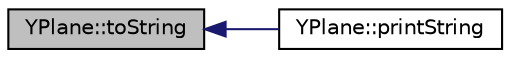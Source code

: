 digraph "YPlane::toString"
{
  edge [fontname="Helvetica",fontsize="10",labelfontname="Helvetica",labelfontsize="10"];
  node [fontname="Helvetica",fontsize="10",shape=record];
  rankdir="LR";
  Node1 [label="YPlane::toString",height=0.2,width=0.4,color="black", fillcolor="grey75", style="filled" fontcolor="black"];
  Node1 -> Node2 [dir="back",color="midnightblue",fontsize="10",style="solid",fontname="Helvetica"];
  Node2 [label="YPlane::printString",height=0.2,width=0.4,color="black", fillcolor="white", style="filled",URL="$classYPlane.html#a0be4dfa4623eaf137fdd0324bfe1e7ea",tooltip="Prints a string representation of all of the YPlane&#39;s objects to the console."];
}
